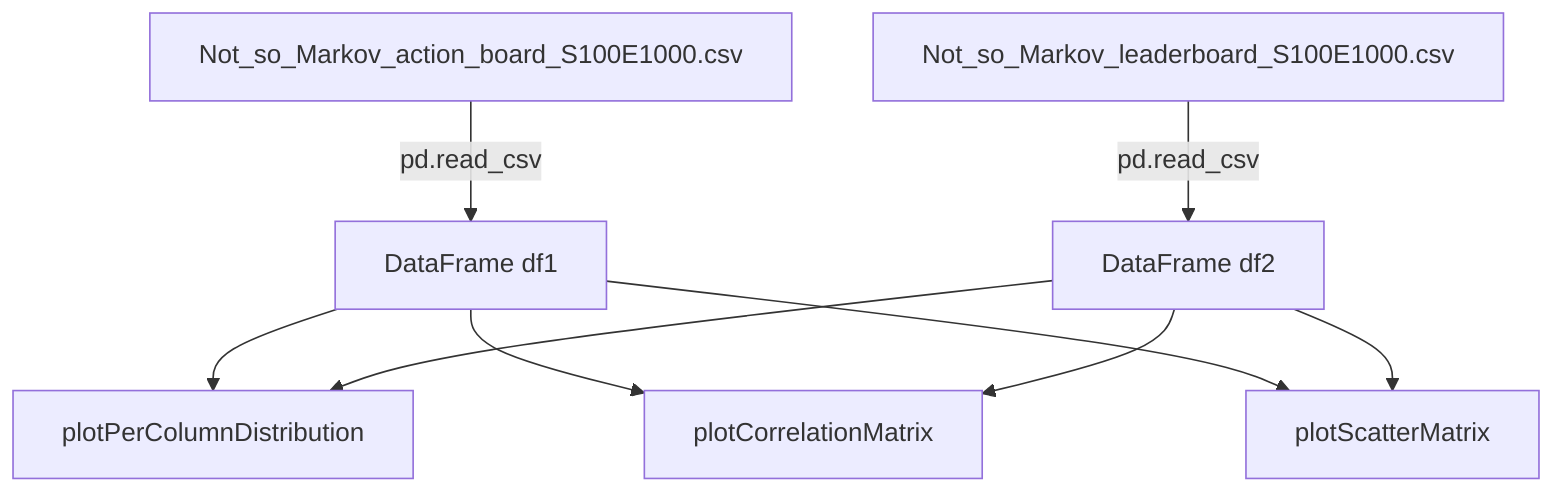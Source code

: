 flowchart TD
    %% Data Sources
    A["Not_so_Markov_action_board_S100E1000.csv"]
    B["Not_so_Markov_leaderboard_S100E1000.csv"]

    %% Data Variables
    C["DataFrame df1"]
    D["DataFrame df2"]

    %% Data Flow
    A --> |"pd.read_csv"| C
    B --> |"pd.read_csv"| D

    %% Data Usage
    C --> E["plotPerColumnDistribution"]
    D --> E
    C --> F["plotCorrelationMatrix"]
    D --> F
    C --> G["plotScatterMatrix"]
    D --> G